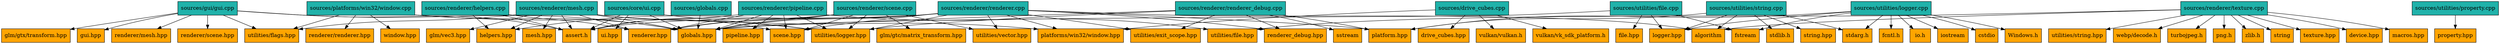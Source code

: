 digraph {
	a [label="sources/core/ui.cpp" shape=box, style=filled, fillcolor=lightseagreen]
	a -> b
	b [label="ui.hpp" shape=box, style=filled, fillcolor=orange]
	a -> c
	c [label="globals.hpp" shape=box, style=filled, fillcolor=orange]
	a -> d
	d [label="platforms/win32/window.hpp" shape=box, style=filled, fillcolor=orange]
	a -> e
	e [label="assert.h" shape=box, style=filled, fillcolor=orange]
	f [label="sources/drive_cubes.cpp" shape=box, style=filled, fillcolor=lightseagreen]
	f -> g
	g [label="drive_cubes.hpp" shape=box, style=filled, fillcolor=orange]
	f -> h
	h [label="vulkan/vulkan.h" shape=box, style=filled, fillcolor=orange]
	f -> i
	i [label="vulkan/vk_sdk_platform.h" shape=box, style=filled, fillcolor=orange]
	f -> d
	d [label="platforms/win32/window.hpp" shape=box, style=filled, fillcolor=orange]
	j [label="sources/globals.cpp" shape=box, style=filled, fillcolor=lightseagreen]
	j -> c
	c [label="globals.hpp" shape=box, style=filled, fillcolor=orange]
	k [label="sources/gui/gui.cpp" shape=box, style=filled, fillcolor=lightseagreen]
	k -> l
	l [label="gui.hpp" shape=box, style=filled, fillcolor=orange]
	k -> m
	m [label="renderer/mesh.hpp" shape=box, style=filled, fillcolor=orange]
	k -> n
	n [label="renderer/scene.hpp" shape=box, style=filled, fillcolor=orange]
	k -> o
	o [label="utilities/flags.hpp" shape=box, style=filled, fillcolor=orange]
	k -> c
	c [label="globals.hpp" shape=box, style=filled, fillcolor=orange]
	k -> p
	p [label="glm/gtx/transform.hpp" shape=box, style=filled, fillcolor=orange]
	k -> e
	e [label="assert.h" shape=box, style=filled, fillcolor=orange]
	q [label="sources/platforms/win32/window.cpp" shape=box, style=filled, fillcolor=lightseagreen]
	q -> r
	r [label="window.hpp" shape=box, style=filled, fillcolor=orange]
	q -> o
	o [label="utilities/flags.hpp" shape=box, style=filled, fillcolor=orange]
	q -> s
	s [label="utilities/logger.hpp" shape=box, style=filled, fillcolor=orange]
	q -> t
	t [label="renderer/renderer.hpp" shape=box, style=filled, fillcolor=orange]
	q -> c
	c [label="globals.hpp" shape=box, style=filled, fillcolor=orange]
	u [label="sources/renderer/helpers.cpp" shape=box, style=filled, fillcolor=lightseagreen]
	u -> v
	v [label="helpers.hpp" shape=box, style=filled, fillcolor=orange]
	u -> w
	w [label="renderer.hpp" shape=box, style=filled, fillcolor=orange]
	u -> e
	e [label="assert.h" shape=box, style=filled, fillcolor=orange]
	x [label="sources/renderer/mesh.cpp" shape=box, style=filled, fillcolor=lightseagreen]
	x -> y
	y [label="mesh.hpp" shape=box, style=filled, fillcolor=orange]
	x -> v
	v [label="helpers.hpp" shape=box, style=filled, fillcolor=orange]
	x -> w
	w [label="renderer.hpp" shape=box, style=filled, fillcolor=orange]
	x -> z
	z [label="scene.hpp" shape=box, style=filled, fillcolor=orange]
	x -> o
	o [label="utilities/flags.hpp" shape=box, style=filled, fillcolor=orange]
	x -> s
	s [label="utilities/logger.hpp" shape=box, style=filled, fillcolor=orange]
	x -> c
	c [label="globals.hpp" shape=box, style=filled, fillcolor=orange]
	x -> ab
	ab [label="glm/vec3.hpp" shape=box, style=filled, fillcolor=orange]
	x -> e
	e [label="assert.h" shape=box, style=filled, fillcolor=orange]
	bb [label="sources/renderer/pipeline.cpp" shape=box, style=filled, fillcolor=lightseagreen]
	bb -> cb
	cb [label="pipeline.hpp" shape=box, style=filled, fillcolor=orange]
	bb -> w
	w [label="renderer.hpp" shape=box, style=filled, fillcolor=orange]
	bb -> z
	z [label="scene.hpp" shape=box, style=filled, fillcolor=orange]
	bb -> db
	db [label="utilities/file.hpp" shape=box, style=filled, fillcolor=orange]
	bb -> s
	s [label="utilities/logger.hpp" shape=box, style=filled, fillcolor=orange]
	bb -> c
	c [label="globals.hpp" shape=box, style=filled, fillcolor=orange]
	bb -> e
	e [label="assert.h" shape=box, style=filled, fillcolor=orange]
	eb [label="sources/renderer/renderer.cpp" shape=box, style=filled, fillcolor=lightseagreen]
	eb -> w
	w [label="renderer.hpp" shape=box, style=filled, fillcolor=orange]
	eb -> v
	v [label="helpers.hpp" shape=box, style=filled, fillcolor=orange]
	eb -> fb
	fb [label="renderer_debug.hpp" shape=box, style=filled, fillcolor=orange]
	eb -> z
	z [label="scene.hpp" shape=box, style=filled, fillcolor=orange]
	eb -> d
	d [label="platforms/win32/window.hpp" shape=box, style=filled, fillcolor=orange]
	eb -> gb
	gb [label="utilities/exit_scope.hpp" shape=box, style=filled, fillcolor=orange]
	eb -> s
	s [label="utilities/logger.hpp" shape=box, style=filled, fillcolor=orange]
	eb -> hb
	hb [label="utilities/vector.hpp" shape=box, style=filled, fillcolor=orange]
	eb -> c
	c [label="globals.hpp" shape=box, style=filled, fillcolor=orange]
	eb -> ib
	ib [label="platform.hpp" shape=box, style=filled, fillcolor=orange]
	eb -> jb
	jb [label="algorithm" shape=box, style=filled, fillcolor=orange]
	eb -> e
	e [label="assert.h" shape=box, style=filled, fillcolor=orange]
	kb [label="sources/renderer/renderer_debug.cpp" shape=box, style=filled, fillcolor=lightseagreen]
	kb -> fb
	fb [label="renderer_debug.hpp" shape=box, style=filled, fillcolor=orange]
	kb -> gb
	gb [label="utilities/exit_scope.hpp" shape=box, style=filled, fillcolor=orange]
	kb -> s
	s [label="utilities/logger.hpp" shape=box, style=filled, fillcolor=orange]
	kb -> c
	c [label="globals.hpp" shape=box, style=filled, fillcolor=orange]
	kb -> ib
	ib [label="platform.hpp" shape=box, style=filled, fillcolor=orange]
	kb -> lb
	lb [label="sstream" shape=box, style=filled, fillcolor=orange]
	mb [label="sources/renderer/scene.cpp" shape=box, style=filled, fillcolor=lightseagreen]
	mb -> z
	z [label="scene.hpp" shape=box, style=filled, fillcolor=orange]
	mb -> w
	w [label="renderer.hpp" shape=box, style=filled, fillcolor=orange]
	mb -> nb
	nb [label="glm/gtc/matrix_transform.hpp" shape=box, style=filled, fillcolor=orange]
	mb -> s
	s [label="utilities/logger.hpp" shape=box, style=filled, fillcolor=orange]
	mb -> hb
	hb [label="utilities/vector.hpp" shape=box, style=filled, fillcolor=orange]
	mb -> c
	c [label="globals.hpp" shape=box, style=filled, fillcolor=orange]
	mb -> e
	e [label="assert.h" shape=box, style=filled, fillcolor=orange]
	ob [label="sources/renderer/texture.cpp" shape=box, style=filled, fillcolor=lightseagreen]
	ob -> pb
	pb [label="texture.hpp" shape=box, style=filled, fillcolor=orange]
	ob -> qb
	qb [label="device.hpp" shape=box, style=filled, fillcolor=orange]
	ob -> rb
	rb [label="macros.hpp" shape=box, style=filled, fillcolor=orange]
	ob -> db
	db [label="utilities/file.hpp" shape=box, style=filled, fillcolor=orange]
	ob -> sb
	sb [label="utilities/string.hpp" shape=box, style=filled, fillcolor=orange]
	ob -> tb
	tb [label="webp/decode.h" shape=box, style=filled, fillcolor=orange]
	ob -> ub
	ub [label="turbojpeg.h" shape=box, style=filled, fillcolor=orange]
	ob -> vb
	vb [label="png.h" shape=box, style=filled, fillcolor=orange]
	ob -> wb
	wb [label="zlib.h" shape=box, style=filled, fillcolor=orange]
	ob -> xb
	xb [label="string" shape=box, style=filled, fillcolor=orange]
	ob -> jb
	jb [label="algorithm" shape=box, style=filled, fillcolor=orange]
	yb [label="sources/utilities/file.cpp" shape=box, style=filled, fillcolor=lightseagreen]
	yb -> zb
	zb [label="file.hpp" shape=box, style=filled, fillcolor=orange]
	yb -> ac
	ac [label="logger.hpp" shape=box, style=filled, fillcolor=orange]
	yb -> c
	c [label="globals.hpp" shape=box, style=filled, fillcolor=orange]
	yb -> bc
	bc [label="fstream" shape=box, style=filled, fillcolor=orange]
	cc [label="sources/utilities/logger.cpp" shape=box, style=filled, fillcolor=lightseagreen]
	cc -> ac
	ac [label="logger.hpp" shape=box, style=filled, fillcolor=orange]
	cc -> ib
	ib [label="platform.hpp" shape=box, style=filled, fillcolor=orange]
	cc -> dc
	dc [label="cstdio" shape=box, style=filled, fillcolor=orange]
	cc -> ec
	ec [label="stdarg.h" shape=box, style=filled, fillcolor=orange]
	cc -> fc
	fc [label="Windows.h" shape=box, style=filled, fillcolor=orange]
	cc -> gc
	gc [label="fcntl.h" shape=box, style=filled, fillcolor=orange]
	cc -> hc
	hc [label="io.h" shape=box, style=filled, fillcolor=orange]
	cc -> ic
	ic [label="iostream" shape=box, style=filled, fillcolor=orange]
	cc -> bc
	bc [label="fstream" shape=box, style=filled, fillcolor=orange]
	jc [label="sources/utilities/property.cpp" shape=box, style=filled, fillcolor=lightseagreen]
	jc -> kc
	kc [label="property.hpp" shape=box, style=filled, fillcolor=orange]
	lc [label="sources/utilities/string.cpp" shape=box, style=filled, fillcolor=lightseagreen]
	lc -> mc
	mc [label="string.hpp" shape=box, style=filled, fillcolor=orange]
	lc -> ac
	ac [label="logger.hpp" shape=box, style=filled, fillcolor=orange]
	lc -> ib
	ib [label="platform.hpp" shape=box, style=filled, fillcolor=orange]
	lc -> jb
	jb [label="algorithm" shape=box, style=filled, fillcolor=orange]
	lc -> ec
	ec [label="stdarg.h" shape=box, style=filled, fillcolor=orange]
	lc -> nc
	nc [label="stdlib.h" shape=box, style=filled, fillcolor=orange]
}
